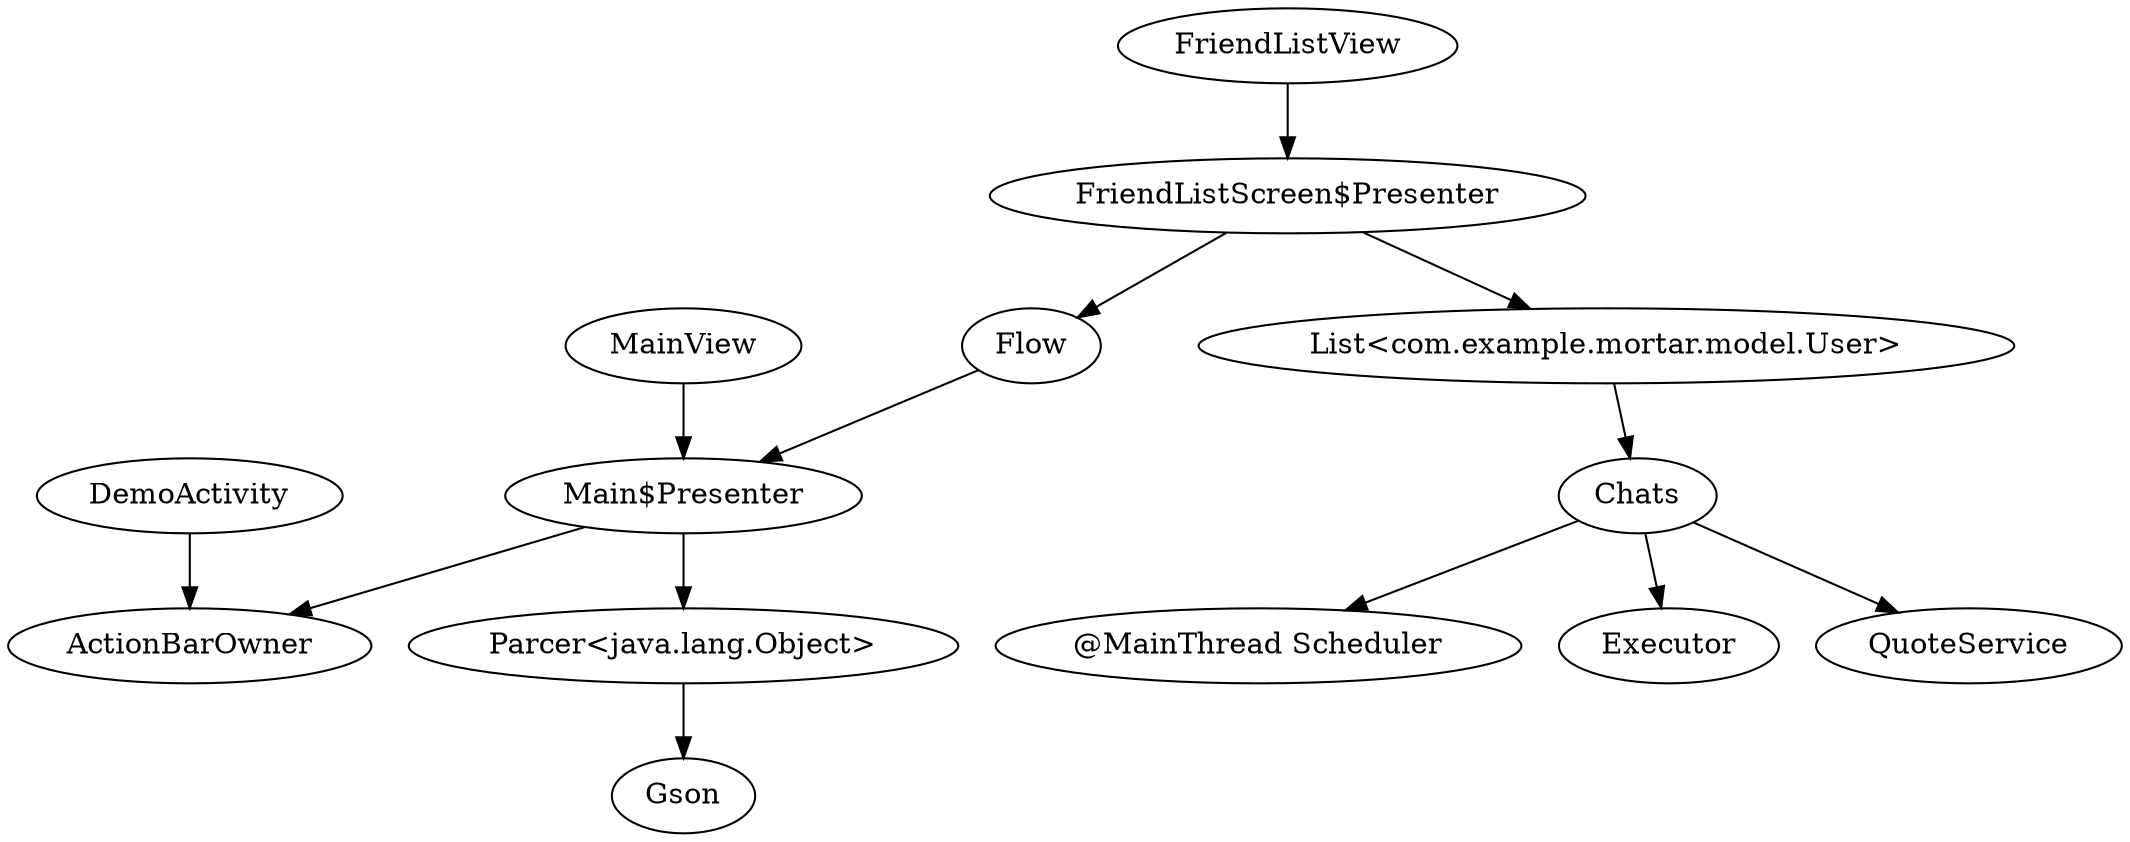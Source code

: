 digraph G1 {
  concentrate = true;
  n2 [label="@MainThread Scheduler"];
  Chats -> n2;
  Chats -> Executor;
  Chats -> QuoteService;
  DemoActivity -> ActionBarOwner;
  n3 [label="Main$Presenter"];
  Flow -> n3;
  n4 [label="FriendListScreen$Presenter"];
  n4 -> Flow;
  n5 [label="List<com.example.mortar.model.User>"];
  n4 -> n5;
  FriendListView -> n4;
  n5 -> Chats;
  n3 -> ActionBarOwner;
  n6 [label="Parcer<java.lang.Object>"];
  n3 -> n6;
  MainView -> n3;
  n6 -> Gson;
}
